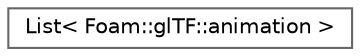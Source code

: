 digraph "Graphical Class Hierarchy"
{
 // LATEX_PDF_SIZE
  bgcolor="transparent";
  edge [fontname=Helvetica,fontsize=10,labelfontname=Helvetica,labelfontsize=10];
  node [fontname=Helvetica,fontsize=10,shape=box,height=0.2,width=0.4];
  rankdir="LR";
  Node0 [id="Node000000",label="List\< Foam::glTF::animation \>",height=0.2,width=0.4,color="grey40", fillcolor="white", style="filled",URL="$classFoam_1_1glTF_1_1List.html",tooltip=" "];
}
